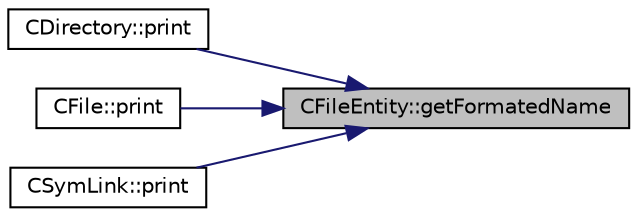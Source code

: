 digraph "CFileEntity::getFormatedName"
{
 // LATEX_PDF_SIZE
  edge [fontname="Helvetica",fontsize="10",labelfontname="Helvetica",labelfontsize="10"];
  node [fontname="Helvetica",fontsize="10",shape=record];
  rankdir="RL";
  Node1 [label="CFileEntity::getFormatedName",height=0.2,width=0.4,color="black", fillcolor="grey75", style="filled", fontcolor="black",tooltip=" "];
  Node1 -> Node2 [dir="back",color="midnightblue",fontsize="10",style="solid",fontname="Helvetica"];
  Node2 [label="CDirectory::print",height=0.2,width=0.4,color="black", fillcolor="white", style="filled",URL="$classCDirectory.html#a1bb63f7747adadec44324be3e35996e5",tooltip=" "];
  Node1 -> Node3 [dir="back",color="midnightblue",fontsize="10",style="solid",fontname="Helvetica"];
  Node3 [label="CFile::print",height=0.2,width=0.4,color="black", fillcolor="white", style="filled",URL="$classCFile.html#a4119038cabd27670d63dd96b513a588c",tooltip=" "];
  Node1 -> Node4 [dir="back",color="midnightblue",fontsize="10",style="solid",fontname="Helvetica"];
  Node4 [label="CSymLink::print",height=0.2,width=0.4,color="black", fillcolor="white", style="filled",URL="$classCSymLink.html#aeadc971bd5bdbe3a7196593eb64d6e6f",tooltip=" "];
}
